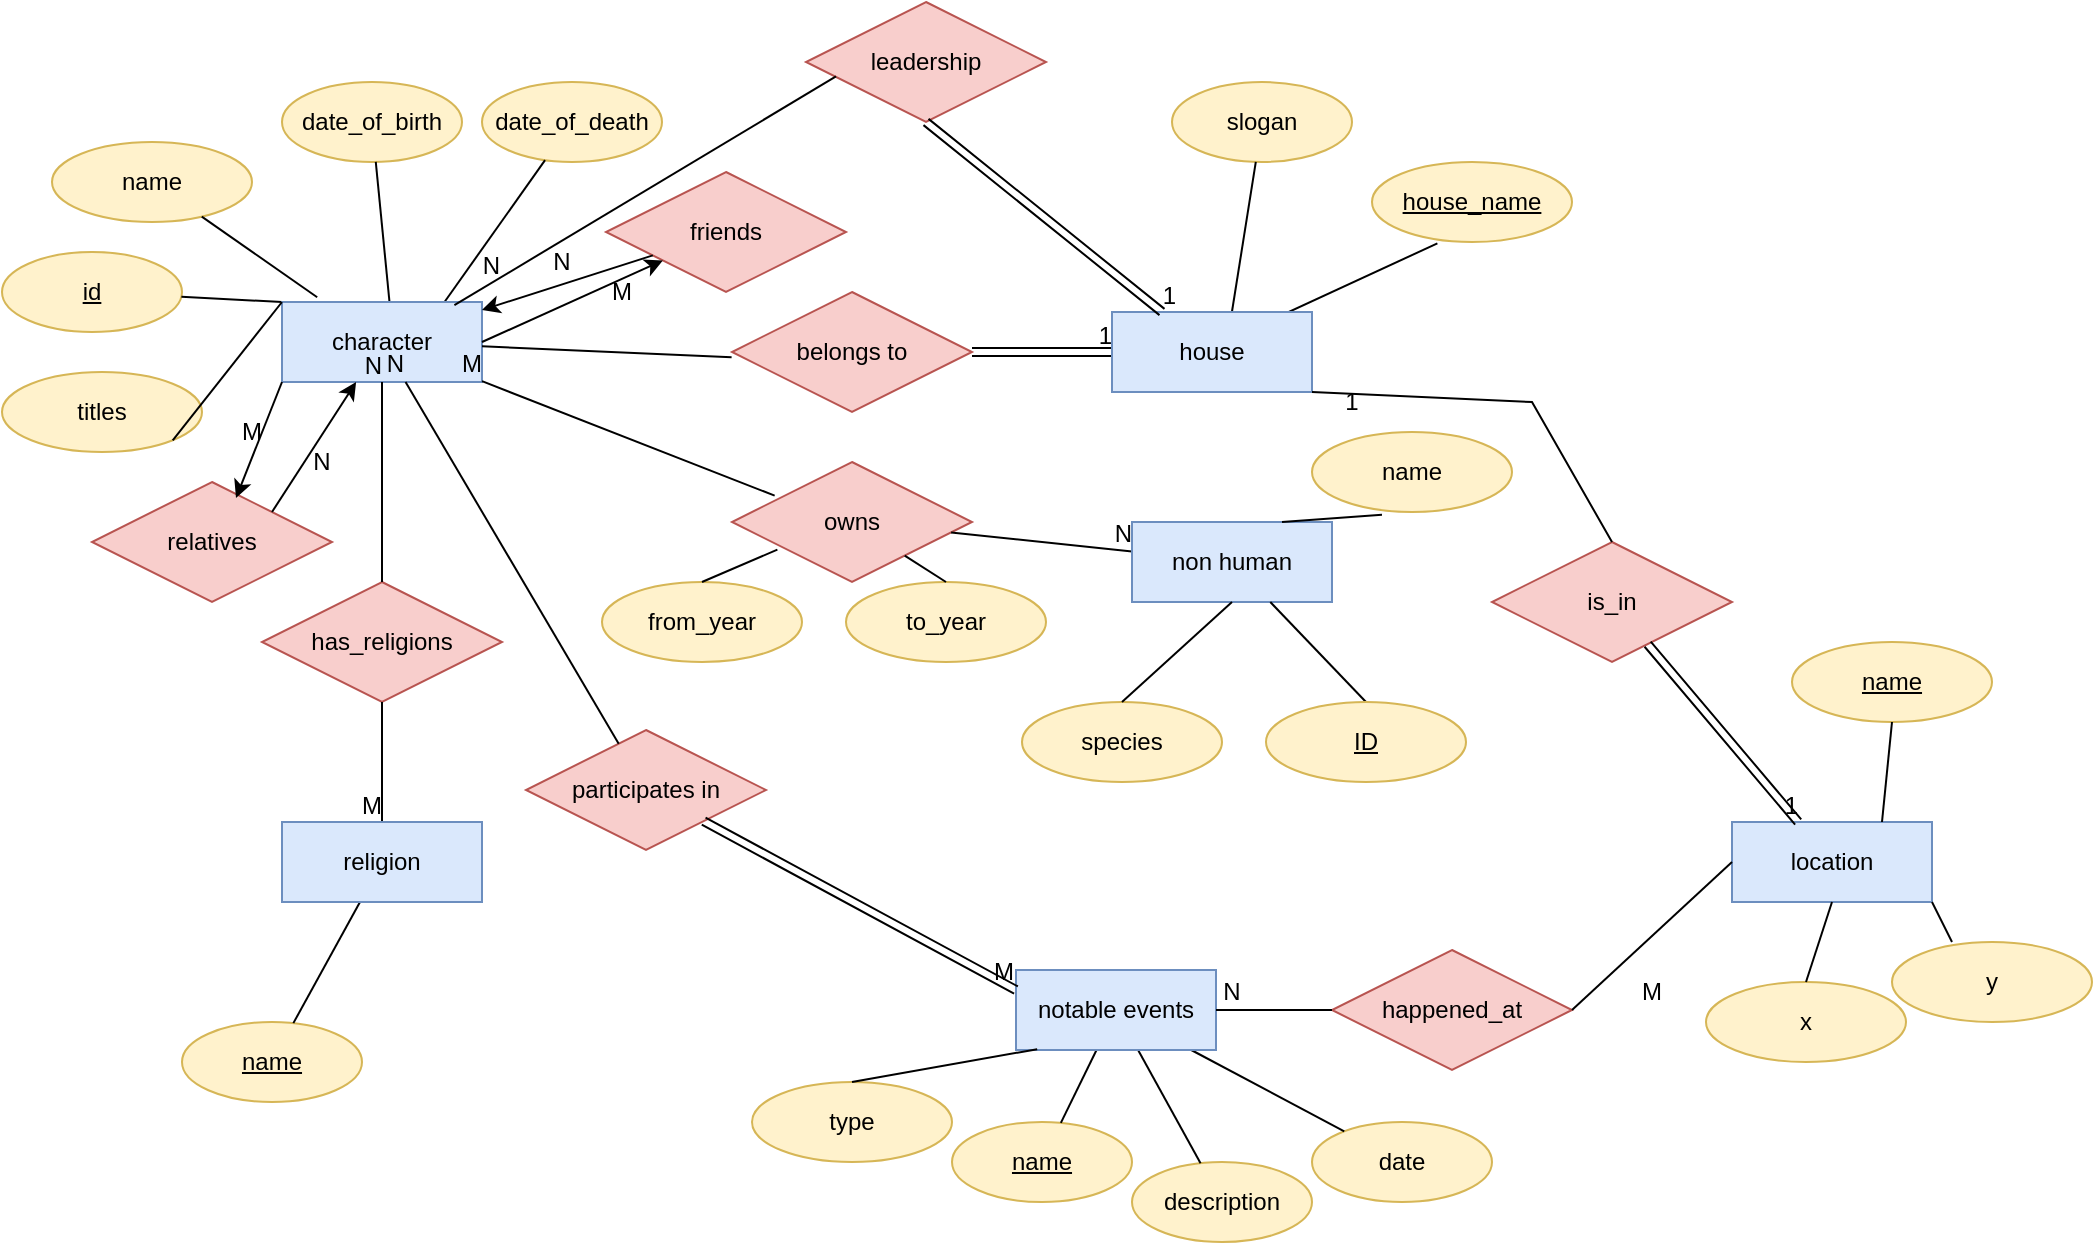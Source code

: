 <mxfile version="15.9.6" type="device"><diagram id="UD-DvMfQ8pbAmmF6pI6Z" name="Page-1"><mxGraphModel dx="2196" dy="783" grid="1" gridSize="10" guides="1" tooltips="1" connect="1" arrows="1" fold="1" page="1" pageScale="1" pageWidth="850" pageHeight="1100" math="0" shadow="0"><root><mxCell id="0"/><mxCell id="1" parent="0"/><mxCell id="YWJLGvoawquDbEngN_da-2" value="date_of_birth" style="ellipse;whiteSpace=wrap;html=1;fontFamily=Helvetica;fillColor=#fff2cc;strokeColor=#d6b656;" parent="1" vertex="1"><mxGeometry x="-15" y="50" width="90" height="40" as="geometry"/></mxCell><mxCell id="YWJLGvoawquDbEngN_da-6" style="edgeStyle=orthogonalEdgeStyle;rounded=0;orthogonalLoop=1;jettySize=auto;html=1;exitX=0.5;exitY=1;exitDx=0;exitDy=0;fontFamily=Helvetica;" parent="1" source="YWJLGvoawquDbEngN_da-2" target="YWJLGvoawquDbEngN_da-2" edge="1"><mxGeometry relative="1" as="geometry"/></mxCell><mxCell id="YWJLGvoawquDbEngN_da-9" value="date_of_death" style="ellipse;whiteSpace=wrap;html=1;fontFamily=Helvetica;fillColor=#fff2cc;strokeColor=#d6b656;" parent="1" vertex="1"><mxGeometry x="85" y="50" width="90" height="40" as="geometry"/></mxCell><mxCell id="YWJLGvoawquDbEngN_da-10" value="&lt;u&gt;id&lt;/u&gt;" style="ellipse;whiteSpace=wrap;html=1;fontFamily=Helvetica;fillColor=#fff2cc;strokeColor=#d6b656;" parent="1" vertex="1"><mxGeometry x="-155" y="135" width="90" height="40" as="geometry"/></mxCell><mxCell id="YWJLGvoawquDbEngN_da-13" value="" style="endArrow=none;html=1;rounded=0;fontFamily=Helvetica;exitX=0;exitY=0;exitDx=0;exitDy=0;" parent="1" target="YWJLGvoawquDbEngN_da-10" edge="1"><mxGeometry width="50" height="50" relative="1" as="geometry"><mxPoint x="-15" y="160" as="sourcePoint"/><mxPoint x="55" y="190" as="targetPoint"/></mxGeometry></mxCell><mxCell id="YWJLGvoawquDbEngN_da-14" value="" style="endArrow=none;html=1;rounded=0;fontFamily=Helvetica;" parent="1" target="YWJLGvoawquDbEngN_da-2" edge="1"><mxGeometry width="50" height="50" relative="1" as="geometry"><mxPoint x="38.75" y="160" as="sourcePoint"/><mxPoint x="445" y="260" as="targetPoint"/></mxGeometry></mxCell><mxCell id="YWJLGvoawquDbEngN_da-16" value="" style="endArrow=none;html=1;rounded=0;fontFamily=Helvetica;" parent="1" target="YWJLGvoawquDbEngN_da-9" edge="1"><mxGeometry width="50" height="50" relative="1" as="geometry"><mxPoint x="66.25" y="160" as="sourcePoint"/><mxPoint x="445" y="260" as="targetPoint"/></mxGeometry></mxCell><mxCell id="YWJLGvoawquDbEngN_da-22" value="slogan" style="ellipse;whiteSpace=wrap;html=1;fontFamily=Helvetica;fillColor=#fff2cc;strokeColor=#d6b656;" parent="1" vertex="1"><mxGeometry x="430" y="50" width="90" height="40" as="geometry"/></mxCell><mxCell id="YWJLGvoawquDbEngN_da-29" value="" style="endArrow=none;html=1;rounded=0;fontFamily=Helvetica;" parent="1" target="YWJLGvoawquDbEngN_da-22" edge="1"><mxGeometry width="50" height="50" relative="1" as="geometry"><mxPoint x="459.167" y="170" as="sourcePoint"/><mxPoint x="450" y="260" as="targetPoint"/></mxGeometry></mxCell><mxCell id="YWJLGvoawquDbEngN_da-30" value="" style="endArrow=none;html=1;rounded=0;fontFamily=Helvetica;entryX=0.327;entryY=1.017;entryDx=0;entryDy=0;entryPerimeter=0;" parent="1" target="rluySjkkJ_AWwtqOgIK2-34" edge="1"><mxGeometry width="50" height="50" relative="1" as="geometry"><mxPoint x="477.5" y="170" as="sourcePoint"/><mxPoint x="591.639" y="87.094" as="targetPoint"/></mxGeometry></mxCell><mxCell id="YWJLGvoawquDbEngN_da-51" value="&lt;u&gt;name&lt;/u&gt;" style="ellipse;whiteSpace=wrap;html=1;fontFamily=Helvetica;fillColor=#fff2cc;strokeColor=#d6b656;" parent="1" vertex="1"><mxGeometry x="-65" y="520" width="90" height="40" as="geometry"/></mxCell><mxCell id="YWJLGvoawquDbEngN_da-55" value="" style="endArrow=none;html=1;rounded=0;fontFamily=Helvetica;" parent="1" source="YWJLGvoawquDbEngN_da-51" target="gy4e5Dt2cYHxYyc8O-OK-28" edge="1"><mxGeometry relative="1" as="geometry"><mxPoint x="205" y="320" as="sourcePoint"/><mxPoint x="25.5" y="510" as="targetPoint"/></mxGeometry></mxCell><mxCell id="YWJLGvoawquDbEngN_da-57" value="has_religions" style="shape=rhombus;perimeter=rhombusPerimeter;whiteSpace=wrap;html=1;align=center;fontFamily=Helvetica;fillColor=#f8cecc;strokeColor=#b85450;" parent="1" vertex="1"><mxGeometry x="-25" y="300" width="120" height="60" as="geometry"/></mxCell><mxCell id="YWJLGvoawquDbEngN_da-63" value="&lt;u&gt;name&lt;/u&gt;" style="ellipse;whiteSpace=wrap;html=1;fontFamily=Helvetica;fillColor=#fff2cc;strokeColor=#d6b656;" parent="1" vertex="1"><mxGeometry x="320" y="570" width="90" height="40" as="geometry"/></mxCell><mxCell id="YWJLGvoawquDbEngN_da-64" value="description" style="ellipse;whiteSpace=wrap;html=1;fontFamily=Helvetica;fillColor=#fff2cc;strokeColor=#d6b656;" parent="1" vertex="1"><mxGeometry x="410" y="590" width="90" height="40" as="geometry"/></mxCell><mxCell id="YWJLGvoawquDbEngN_da-69" value="" style="endArrow=none;html=1;rounded=0;fontFamily=Helvetica;" parent="1" source="YWJLGvoawquDbEngN_da-63" target="gy4e5Dt2cYHxYyc8O-OK-27" edge="1"><mxGeometry relative="1" as="geometry"><mxPoint x="162" y="394" as="sourcePoint"/><mxPoint x="483.471" y="494" as="targetPoint"/></mxGeometry></mxCell><mxCell id="YWJLGvoawquDbEngN_da-71" value="" style="endArrow=none;html=1;rounded=0;fontFamily=Helvetica;" parent="1" source="gy4e5Dt2cYHxYyc8O-OK-27" target="YWJLGvoawquDbEngN_da-64" edge="1"><mxGeometry relative="1" as="geometry"><mxPoint x="518.765" y="494" as="sourcePoint"/><mxPoint x="322" y="394" as="targetPoint"/></mxGeometry></mxCell><mxCell id="YWJLGvoawquDbEngN_da-72" value="participates in" style="shape=rhombus;perimeter=rhombusPerimeter;whiteSpace=wrap;html=1;align=center;fontFamily=Helvetica;fillColor=#f8cecc;strokeColor=#b85450;" parent="1" vertex="1"><mxGeometry x="107" y="374" width="120" height="60" as="geometry"/></mxCell><mxCell id="YWJLGvoawquDbEngN_da-93" value="owns" style="shape=rhombus;perimeter=rhombusPerimeter;whiteSpace=wrap;html=1;align=center;fontFamily=Helvetica;fillColor=#f8cecc;strokeColor=#b85450;" parent="1" vertex="1"><mxGeometry x="210" y="240" width="120" height="60" as="geometry"/></mxCell><mxCell id="YWJLGvoawquDbEngN_da-98" value="" style="endArrow=none;html=1;rounded=0;fontFamily=Helvetica;" parent="1" source="YWJLGvoawquDbEngN_da-93" target="gy4e5Dt2cYHxYyc8O-OK-20" edge="1"><mxGeometry relative="1" as="geometry"><mxPoint x="210" y="360" as="sourcePoint"/><mxPoint x="450" y="285" as="targetPoint"/></mxGeometry></mxCell><mxCell id="YWJLGvoawquDbEngN_da-99" value="N" style="resizable=0;html=1;align=right;verticalAlign=bottom;fontFamily=Helvetica;" parent="YWJLGvoawquDbEngN_da-98" connectable="0" vertex="1"><mxGeometry x="1" relative="1" as="geometry"/></mxCell><mxCell id="3eHQ0_CbwWQ8OytjxxDG-23" value="date" style="ellipse;whiteSpace=wrap;html=1;fontFamily=Helvetica;fillColor=#fff2cc;strokeColor=#d6b656;" parent="1" vertex="1"><mxGeometry x="500" y="570" width="90" height="40" as="geometry"/></mxCell><mxCell id="3eHQ0_CbwWQ8OytjxxDG-24" value="" style="endArrow=none;html=1;rounded=0;fontFamily=Helvetica;" parent="1" source="gy4e5Dt2cYHxYyc8O-OK-27" target="3eHQ0_CbwWQ8OytjxxDG-23" edge="1"><mxGeometry relative="1" as="geometry"><mxPoint x="532" y="491.945" as="sourcePoint"/><mxPoint x="842" y="334" as="targetPoint"/></mxGeometry></mxCell><mxCell id="gy4e5Dt2cYHxYyc8O-OK-6" value="character" style="whiteSpace=wrap;html=1;align=center;fillColor=#dae8fc;strokeColor=#6c8ebf;fontFamily=Helvetica;" parent="1" vertex="1"><mxGeometry x="-15" y="160" width="100" height="40" as="geometry"/></mxCell><mxCell id="gy4e5Dt2cYHxYyc8O-OK-9" value="" style="endArrow=none;html=1;rounded=0;fontFamily=Helvetica;" parent="1" target="gy4e5Dt2cYHxYyc8O-OK-6" edge="1"><mxGeometry relative="1" as="geometry"><mxPoint x="231.341" y="256.829" as="sourcePoint"/><mxPoint x="445" y="360" as="targetPoint"/></mxGeometry></mxCell><mxCell id="gy4e5Dt2cYHxYyc8O-OK-10" value="Μ" style="resizable=0;html=1;align=right;verticalAlign=bottom;fontFamily=Helvetica;" parent="gy4e5Dt2cYHxYyc8O-OK-9" connectable="0" vertex="1"><mxGeometry x="1" relative="1" as="geometry"/></mxCell><mxCell id="gy4e5Dt2cYHxYyc8O-OK-11" value="" style="endArrow=none;html=1;rounded=0;fontFamily=Helvetica;" parent="1" source="YWJLGvoawquDbEngN_da-72" target="gy4e5Dt2cYHxYyc8O-OK-6" edge="1"><mxGeometry relative="1" as="geometry"><mxPoint x="285" y="360" as="sourcePoint"/><mxPoint x="445" y="360" as="targetPoint"/></mxGeometry></mxCell><mxCell id="gy4e5Dt2cYHxYyc8O-OK-12" value="N" style="resizable=0;html=1;align=right;verticalAlign=bottom;fontFamily=Helvetica;" parent="gy4e5Dt2cYHxYyc8O-OK-11" connectable="0" vertex="1"><mxGeometry x="1" relative="1" as="geometry"/></mxCell><mxCell id="gy4e5Dt2cYHxYyc8O-OK-13" value="" style="endArrow=none;html=1;rounded=0;fontFamily=Helvetica;" parent="1" source="YWJLGvoawquDbEngN_da-57" target="gy4e5Dt2cYHxYyc8O-OK-6" edge="1"><mxGeometry relative="1" as="geometry"><mxPoint x="285" y="360" as="sourcePoint"/><mxPoint x="445" y="360" as="targetPoint"/></mxGeometry></mxCell><mxCell id="gy4e5Dt2cYHxYyc8O-OK-14" value="N" style="resizable=0;html=1;align=right;verticalAlign=bottom;fontFamily=Helvetica;" parent="gy4e5Dt2cYHxYyc8O-OK-13" connectable="0" vertex="1"><mxGeometry x="1" relative="1" as="geometry"/></mxCell><mxCell id="gy4e5Dt2cYHxYyc8O-OK-15" value="" style="endArrow=none;html=1;rounded=0;fontFamily=Helvetica;" parent="1" target="gy4e5Dt2cYHxYyc8O-OK-6" edge="1"><mxGeometry relative="1" as="geometry"><mxPoint x="209.8" y="187.6" as="sourcePoint"/><mxPoint x="445" y="360" as="targetPoint"/></mxGeometry></mxCell><mxCell id="gy4e5Dt2cYHxYyc8O-OK-16" value="N" style="resizable=0;html=1;align=right;verticalAlign=bottom;fontFamily=Helvetica;" parent="gy4e5Dt2cYHxYyc8O-OK-15" connectable="0" vertex="1"><mxGeometry x="1" relative="1" as="geometry"><mxPoint x="10" y="-32" as="offset"/></mxGeometry></mxCell><mxCell id="gy4e5Dt2cYHxYyc8O-OK-17" value="" style="shape=link;html=1;rounded=0;fontFamily=Helvetica;" parent="1" edge="1"><mxGeometry relative="1" as="geometry"><mxPoint x="330" y="185" as="sourcePoint"/><mxPoint x="400" y="185" as="targetPoint"/></mxGeometry></mxCell><mxCell id="gy4e5Dt2cYHxYyc8O-OK-18" value="1" style="resizable=0;html=1;align=right;verticalAlign=bottom;fontFamily=Helvetica;" parent="gy4e5Dt2cYHxYyc8O-OK-17" connectable="0" vertex="1"><mxGeometry x="1" relative="1" as="geometry"/></mxCell><mxCell id="gy4e5Dt2cYHxYyc8O-OK-20" value="non human" style="whiteSpace=wrap;html=1;align=center;fillColor=#dae8fc;strokeColor=#6c8ebf;fontFamily=Helvetica;" parent="1" vertex="1"><mxGeometry x="410" y="270" width="100" height="40" as="geometry"/></mxCell><mxCell id="gy4e5Dt2cYHxYyc8O-OK-25" value="" style="endArrow=none;html=1;rounded=0;fontFamily=Helvetica;" parent="1" source="YWJLGvoawquDbEngN_da-57" target="gy4e5Dt2cYHxYyc8O-OK-28" edge="1"><mxGeometry relative="1" as="geometry"><mxPoint x="115" y="360" as="sourcePoint"/><mxPoint x="115" y="450" as="targetPoint"/></mxGeometry></mxCell><mxCell id="gy4e5Dt2cYHxYyc8O-OK-26" value="M" style="resizable=0;html=1;align=right;verticalAlign=bottom;fontFamily=Helvetica;" parent="gy4e5Dt2cYHxYyc8O-OK-25" connectable="0" vertex="1"><mxGeometry x="1" relative="1" as="geometry"/></mxCell><mxCell id="gy4e5Dt2cYHxYyc8O-OK-27" value="notable events" style="whiteSpace=wrap;html=1;align=center;fillColor=#dae8fc;strokeColor=#6c8ebf;fontFamily=Helvetica;" parent="1" vertex="1"><mxGeometry x="352" y="494" width="100" height="40" as="geometry"/></mxCell><mxCell id="gy4e5Dt2cYHxYyc8O-OK-28" value="religion" style="whiteSpace=wrap;html=1;align=center;fillColor=#dae8fc;strokeColor=#6c8ebf;fontFamily=Helvetica;" parent="1" vertex="1"><mxGeometry x="-15" y="420" width="100" height="40" as="geometry"/></mxCell><mxCell id="gy4e5Dt2cYHxYyc8O-OK-35" value="" style="endArrow=none;html=1;rounded=0;entryX=0.5;entryY=1;entryDx=0;entryDy=0;fontFamily=Helvetica;" parent="1" source="gy4e5Dt2cYHxYyc8O-OK-20" target="rluySjkkJ_AWwtqOgIK2-39" edge="1"><mxGeometry relative="1" as="geometry"><mxPoint x="370" y="310" as="sourcePoint"/><mxPoint x="615.747" y="376.6" as="targetPoint"/></mxGeometry></mxCell><mxCell id="rluySjkkJ_AWwtqOgIK2-7" value="" style="shape=link;html=1;rounded=0;entryX=0;entryY=0.25;entryDx=0;entryDy=0;fontFamily=Helvetica;" parent="1" source="YWJLGvoawquDbEngN_da-72" target="gy4e5Dt2cYHxYyc8O-OK-27" edge="1"><mxGeometry relative="1" as="geometry"><mxPoint x="312" y="314" as="sourcePoint"/><mxPoint x="472" y="314" as="targetPoint"/></mxGeometry></mxCell><mxCell id="rluySjkkJ_AWwtqOgIK2-9" value="M" style="resizable=0;html=1;align=right;verticalAlign=bottom;fontFamily=Helvetica;" parent="rluySjkkJ_AWwtqOgIK2-7" connectable="0" vertex="1"><mxGeometry x="1" relative="1" as="geometry"/></mxCell><mxCell id="rluySjkkJ_AWwtqOgIK2-14" value="species" style="ellipse;whiteSpace=wrap;html=1;align=center;fillColor=#fff2cc;strokeColor=#d6b656;fontFamily=Helvetica;" parent="1" vertex="1"><mxGeometry x="355" y="360" width="100" height="40" as="geometry"/></mxCell><mxCell id="rluySjkkJ_AWwtqOgIK2-15" value="name" style="ellipse;whiteSpace=wrap;html=1;align=center;fillColor=#fff2cc;strokeColor=#d6b656;fontFamily=Helvetica;" parent="1" vertex="1"><mxGeometry x="500" y="225" width="100" height="40" as="geometry"/></mxCell><mxCell id="rluySjkkJ_AWwtqOgIK2-25" style="edgeStyle=orthogonalEdgeStyle;rounded=0;orthogonalLoop=1;jettySize=auto;html=1;exitX=0.5;exitY=1;exitDx=0;exitDy=0;fontFamily=Helvetica;" parent="1" source="rluySjkkJ_AWwtqOgIK2-14" target="rluySjkkJ_AWwtqOgIK2-14" edge="1"><mxGeometry relative="1" as="geometry"/></mxCell><mxCell id="rluySjkkJ_AWwtqOgIK2-26" value="" style="endArrow=none;html=1;rounded=0;exitX=0.5;exitY=0;exitDx=0;exitDy=0;entryX=0.5;entryY=1;entryDx=0;entryDy=0;fontFamily=Helvetica;" parent="1" source="rluySjkkJ_AWwtqOgIK2-14" target="gy4e5Dt2cYHxYyc8O-OK-20" edge="1"><mxGeometry relative="1" as="geometry"><mxPoint x="490" y="400" as="sourcePoint"/><mxPoint x="650" y="400" as="targetPoint"/></mxGeometry></mxCell><mxCell id="rluySjkkJ_AWwtqOgIK2-28" value="" style="endArrow=none;html=1;rounded=0;exitX=0.35;exitY=1.033;exitDx=0;exitDy=0;exitPerimeter=0;entryX=0.75;entryY=0;entryDx=0;entryDy=0;fontFamily=Helvetica;" parent="1" source="rluySjkkJ_AWwtqOgIK2-15" target="gy4e5Dt2cYHxYyc8O-OK-20" edge="1"><mxGeometry relative="1" as="geometry"><mxPoint x="490" y="400" as="sourcePoint"/><mxPoint x="650" y="400" as="targetPoint"/></mxGeometry></mxCell><mxCell id="rluySjkkJ_AWwtqOgIK2-32" value="house" style="whiteSpace=wrap;html=1;align=center;fillColor=#dae8fc;strokeColor=#6c8ebf;fontFamily=Helvetica;" parent="1" vertex="1"><mxGeometry x="400" y="165" width="100" height="40" as="geometry"/></mxCell><mxCell id="rluySjkkJ_AWwtqOgIK2-34" value="house_name" style="ellipse;whiteSpace=wrap;html=1;align=center;fontStyle=4;fillColor=#fff2cc;strokeColor=#d6b656;fontFamily=Helvetica;" parent="1" vertex="1"><mxGeometry x="530" y="90" width="100" height="40" as="geometry"/></mxCell><mxCell id="rluySjkkJ_AWwtqOgIK2-39" value="ID" style="ellipse;whiteSpace=wrap;html=1;align=center;fontStyle=4;fillColor=#fff2cc;strokeColor=#d6b656;direction=west;fontFamily=Helvetica;" parent="1" vertex="1"><mxGeometry x="477" y="360" width="100" height="40" as="geometry"/></mxCell><mxCell id="sM84776_gdg_dQjgv_02-1" value="from_year" style="ellipse;whiteSpace=wrap;html=1;align=center;fillColor=#fff2cc;strokeColor=#d6b656;fontFamily=Helvetica;" parent="1" vertex="1"><mxGeometry x="145" y="300" width="100" height="40" as="geometry"/></mxCell><mxCell id="sM84776_gdg_dQjgv_02-2" value="to_year" style="ellipse;whiteSpace=wrap;html=1;align=center;fillColor=#fff2cc;strokeColor=#d6b656;fontFamily=Helvetica;" parent="1" vertex="1"><mxGeometry x="267" y="300" width="100" height="40" as="geometry"/></mxCell><mxCell id="U3EcjYMcGVF2IuM3HnlY-1" value="belongs to" style="shape=rhombus;perimeter=rhombusPerimeter;whiteSpace=wrap;html=1;align=center;fillColor=#f8cecc;strokeColor=#b85450;fontFamily=Helvetica;" parent="1" vertex="1"><mxGeometry x="210" y="155" width="120" height="60" as="geometry"/></mxCell><mxCell id="wAW_deizCLRs3dhGWF5e-1" value="titles" style="ellipse;whiteSpace=wrap;html=1;align=center;fillColor=#fff2cc;strokeColor=#d6b656;fontFamily=Helvetica;" parent="1" vertex="1"><mxGeometry x="-155" y="195" width="100" height="40" as="geometry"/></mxCell><mxCell id="wAW_deizCLRs3dhGWF5e-5" value="" style="endArrow=none;html=1;rounded=0;exitX=1;exitY=1;exitDx=0;exitDy=0;entryX=0;entryY=0;entryDx=0;entryDy=0;fontFamily=Helvetica;" parent="1" source="wAW_deizCLRs3dhGWF5e-1" target="gy4e5Dt2cYHxYyc8O-OK-6" edge="1"><mxGeometry relative="1" as="geometry"><mxPoint x="225" y="330" as="sourcePoint"/><mxPoint x="385" y="330" as="targetPoint"/></mxGeometry></mxCell><mxCell id="wAW_deizCLRs3dhGWF5e-8" value="relatives" style="shape=rhombus;perimeter=rhombusPerimeter;whiteSpace=wrap;html=1;align=center;fillColor=#f8cecc;strokeColor=#b85450;fontFamily=Helvetica;" parent="1" vertex="1"><mxGeometry x="-110" y="250" width="120" height="60" as="geometry"/></mxCell><mxCell id="wAW_deizCLRs3dhGWF5e-10" value="" style="endArrow=classic;html=1;rounded=0;exitX=0;exitY=1;exitDx=0;exitDy=0;entryX=0.6;entryY=0.133;entryDx=0;entryDy=0;entryPerimeter=0;fontFamily=Helvetica;" parent="1" source="gy4e5Dt2cYHxYyc8O-OK-6" target="wAW_deizCLRs3dhGWF5e-8" edge="1"><mxGeometry width="50" height="50" relative="1" as="geometry"><mxPoint x="715" y="350" as="sourcePoint"/><mxPoint x="765" y="300" as="targetPoint"/></mxGeometry></mxCell><mxCell id="wAW_deizCLRs3dhGWF5e-11" value="" style="endArrow=classic;html=1;rounded=0;exitX=1;exitY=0;exitDx=0;exitDy=0;fontFamily=Helvetica;" parent="1" source="wAW_deizCLRs3dhGWF5e-8" target="gy4e5Dt2cYHxYyc8O-OK-6" edge="1"><mxGeometry width="50" height="50" relative="1" as="geometry"><mxPoint x="715" y="350" as="sourcePoint"/><mxPoint x="765" y="300" as="targetPoint"/></mxGeometry></mxCell><mxCell id="wAW_deizCLRs3dhGWF5e-12" value="friends" style="shape=rhombus;perimeter=rhombusPerimeter;whiteSpace=wrap;html=1;align=center;fillColor=#f8cecc;strokeColor=#b85450;fontFamily=Helvetica;" parent="1" vertex="1"><mxGeometry x="147" y="95" width="120" height="60" as="geometry"/></mxCell><mxCell id="wAW_deizCLRs3dhGWF5e-13" value="" style="endArrow=classic;html=1;rounded=0;fontFamily=Helvetica;" parent="1" source="wAW_deizCLRs3dhGWF5e-12" target="gy4e5Dt2cYHxYyc8O-OK-6" edge="1"><mxGeometry width="50" height="50" relative="1" as="geometry"><mxPoint x="-35" y="350" as="sourcePoint"/><mxPoint x="15" y="300" as="targetPoint"/></mxGeometry></mxCell><mxCell id="wAW_deizCLRs3dhGWF5e-14" value="" style="endArrow=classic;html=1;rounded=0;fontFamily=Helvetica;" parent="1" target="wAW_deizCLRs3dhGWF5e-12" edge="1"><mxGeometry width="50" height="50" relative="1" as="geometry"><mxPoint x="85" y="180" as="sourcePoint"/><mxPoint x="15" y="300" as="targetPoint"/></mxGeometry></mxCell><mxCell id="wAW_deizCLRs3dhGWF5e-17" value="type" style="ellipse;whiteSpace=wrap;html=1;align=center;fillColor=#fff2cc;strokeColor=#d6b656;fontFamily=Helvetica;" parent="1" vertex="1"><mxGeometry x="220" y="550" width="100" height="40" as="geometry"/></mxCell><mxCell id="wAW_deizCLRs3dhGWF5e-19" value="" style="endArrow=none;html=1;rounded=0;exitX=0.5;exitY=0;exitDx=0;exitDy=0;entryX=0.106;entryY=0.99;entryDx=0;entryDy=0;entryPerimeter=0;fontFamily=Helvetica;" parent="1" source="wAW_deizCLRs3dhGWF5e-17" target="gy4e5Dt2cYHxYyc8O-OK-27" edge="1"><mxGeometry relative="1" as="geometry"><mxPoint x="312" y="544" as="sourcePoint"/><mxPoint x="432" y="454" as="targetPoint"/></mxGeometry></mxCell><mxCell id="wAW_deizCLRs3dhGWF5e-20" value="leadership" style="shape=rhombus;perimeter=rhombusPerimeter;whiteSpace=wrap;html=1;align=center;fillColor=#f8cecc;strokeColor=#b85450;fontFamily=Helvetica;" parent="1" vertex="1"><mxGeometry x="247" y="10" width="120" height="60" as="geometry"/></mxCell><mxCell id="wAW_deizCLRs3dhGWF5e-25" value="" style="shape=link;html=1;rounded=0;entryX=0.25;entryY=0;entryDx=0;entryDy=0;exitX=0.5;exitY=1;exitDx=0;exitDy=0;fontFamily=Helvetica;" parent="1" source="wAW_deizCLRs3dhGWF5e-20" target="rluySjkkJ_AWwtqOgIK2-32" edge="1"><mxGeometry relative="1" as="geometry"><mxPoint x="170" y="120" as="sourcePoint"/><mxPoint x="330" y="120" as="targetPoint"/></mxGeometry></mxCell><mxCell id="wAW_deizCLRs3dhGWF5e-27" value="1" style="resizable=0;html=1;align=right;verticalAlign=bottom;fontFamily=Helvetica;" parent="wAW_deizCLRs3dhGWF5e-25" connectable="0" vertex="1"><mxGeometry x="1" relative="1" as="geometry"><mxPoint x="7" as="offset"/></mxGeometry></mxCell><mxCell id="wAW_deizCLRs3dhGWF5e-28" value="" style="endArrow=none;html=1;rounded=0;entryX=0.862;entryY=0.04;entryDx=0;entryDy=0;exitX=0.125;exitY=0.62;exitDx=0;exitDy=0;exitPerimeter=0;entryPerimeter=0;fontFamily=Helvetica;" parent="1" source="wAW_deizCLRs3dhGWF5e-20" target="gy4e5Dt2cYHxYyc8O-OK-6" edge="1"><mxGeometry relative="1" as="geometry"><mxPoint x="170" y="120" as="sourcePoint"/><mxPoint x="330" y="120" as="targetPoint"/></mxGeometry></mxCell><mxCell id="wAW_deizCLRs3dhGWF5e-30" value="" style="endArrow=none;html=1;rounded=0;exitX=0.5;exitY=0;exitDx=0;exitDy=0;fontFamily=Helvetica;" parent="1" source="sM84776_gdg_dQjgv_02-1" edge="1"><mxGeometry relative="1" as="geometry"><mxPoint x="165" y="420" as="sourcePoint"/><mxPoint x="232.692" y="283.846" as="targetPoint"/></mxGeometry></mxCell><mxCell id="wAW_deizCLRs3dhGWF5e-31" value="" style="endArrow=none;html=1;rounded=0;entryX=0.5;entryY=0;entryDx=0;entryDy=0;fontFamily=Helvetica;" parent="1" source="YWJLGvoawquDbEngN_da-93" target="sM84776_gdg_dQjgv_02-2" edge="1"><mxGeometry relative="1" as="geometry"><mxPoint x="170" y="420" as="sourcePoint"/><mxPoint x="330" y="420" as="targetPoint"/></mxGeometry></mxCell><mxCell id="wAW_deizCLRs3dhGWF5e-32" value="name" style="ellipse;whiteSpace=wrap;html=1;align=center;fillColor=#fff2cc;strokeColor=#d6b656;fontFamily=Helvetica;" parent="1" vertex="1"><mxGeometry x="-130" y="80" width="100" height="40" as="geometry"/></mxCell><mxCell id="wAW_deizCLRs3dhGWF5e-33" value="" style="endArrow=none;html=1;rounded=0;entryX=0.176;entryY=-0.06;entryDx=0;entryDy=0;entryPerimeter=0;fontFamily=Helvetica;" parent="1" source="wAW_deizCLRs3dhGWF5e-32" target="gy4e5Dt2cYHxYyc8O-OK-6" edge="1"><mxGeometry relative="1" as="geometry"><mxPoint x="170" y="210" as="sourcePoint"/><mxPoint x="330" y="210" as="targetPoint"/></mxGeometry></mxCell><mxCell id="_GD9baS4bJJD5g4Ki1YN-6" value="M" style="text;html=1;strokeColor=none;fillColor=none;align=center;verticalAlign=middle;whiteSpace=wrap;rounded=0;fontFamily=Helvetica;" parent="1" vertex="1"><mxGeometry x="125" y="140" width="60" height="30" as="geometry"/></mxCell><mxCell id="_GD9baS4bJJD5g4Ki1YN-7" value="N" style="text;html=1;strokeColor=none;fillColor=none;align=center;verticalAlign=middle;whiteSpace=wrap;rounded=0;fontFamily=Helvetica;" parent="1" vertex="1"><mxGeometry x="95" y="125" width="60" height="30" as="geometry"/></mxCell><mxCell id="_GD9baS4bJJD5g4Ki1YN-9" value="N" style="text;html=1;strokeColor=none;fillColor=none;align=center;verticalAlign=middle;whiteSpace=wrap;rounded=0;fontFamily=Helvetica;" parent="1" vertex="1"><mxGeometry x="-25" y="225" width="60" height="30" as="geometry"/></mxCell><mxCell id="_GD9baS4bJJD5g4Ki1YN-10" value="M" style="text;html=1;strokeColor=none;fillColor=none;align=center;verticalAlign=middle;whiteSpace=wrap;rounded=0;fontFamily=Helvetica;" parent="1" vertex="1"><mxGeometry x="-60" y="210" width="60" height="30" as="geometry"/></mxCell><mxCell id="otChdWEpuxxTAluMKMk5-2" value="location" style="whiteSpace=wrap;html=1;align=center;fillColor=#dae8fc;strokeColor=#6c8ebf;fontFamily=Helvetica;" parent="1" vertex="1"><mxGeometry x="710" y="420" width="100" height="40" as="geometry"/></mxCell><mxCell id="otChdWEpuxxTAluMKMk5-6" value="is_in" style="shape=rhombus;perimeter=rhombusPerimeter;whiteSpace=wrap;html=1;align=center;fillColor=#f8cecc;strokeColor=#b85450;fontFamily=Helvetica;" parent="1" vertex="1"><mxGeometry x="590" y="280" width="120" height="60" as="geometry"/></mxCell><mxCell id="otChdWEpuxxTAluMKMk5-7" value="" style="endArrow=none;html=1;rounded=0;entryX=0.5;entryY=0;entryDx=0;entryDy=0;exitX=1;exitY=1;exitDx=0;exitDy=0;fontFamily=Helvetica;" parent="1" source="rluySjkkJ_AWwtqOgIK2-32" target="otChdWEpuxxTAluMKMk5-6" edge="1"><mxGeometry relative="1" as="geometry"><mxPoint x="130" y="350" as="sourcePoint"/><mxPoint x="290" y="350" as="targetPoint"/><Array as="points"><mxPoint x="610" y="210"/></Array></mxGeometry></mxCell><mxCell id="otChdWEpuxxTAluMKMk5-10" value="happened_at" style="shape=rhombus;perimeter=rhombusPerimeter;whiteSpace=wrap;html=1;align=center;fillColor=#f8cecc;strokeColor=#b85450;fontFamily=Helvetica;" parent="1" vertex="1"><mxGeometry x="510" y="484" width="120" height="60" as="geometry"/></mxCell><mxCell id="otChdWEpuxxTAluMKMk5-11" value="" style="endArrow=none;html=1;rounded=0;entryX=0;entryY=0.5;entryDx=0;entryDy=0;exitX=1;exitY=0.5;exitDx=0;exitDy=0;fontFamily=Helvetica;" parent="1" source="gy4e5Dt2cYHxYyc8O-OK-27" target="otChdWEpuxxTAluMKMk5-10" edge="1"><mxGeometry relative="1" as="geometry"><mxPoint x="130" y="350" as="sourcePoint"/><mxPoint x="290" y="350" as="targetPoint"/></mxGeometry></mxCell><mxCell id="otChdWEpuxxTAluMKMk5-12" value="" style="endArrow=none;html=1;rounded=0;entryX=0;entryY=0.5;entryDx=0;entryDy=0;exitX=1;exitY=0.5;exitDx=0;exitDy=0;fontFamily=Helvetica;" parent="1" source="otChdWEpuxxTAluMKMk5-10" target="otChdWEpuxxTAluMKMk5-2" edge="1"><mxGeometry relative="1" as="geometry"><mxPoint x="130" y="350" as="sourcePoint"/><mxPoint x="290" y="350" as="targetPoint"/></mxGeometry></mxCell><mxCell id="otChdWEpuxxTAluMKMk5-13" value="name" style="ellipse;whiteSpace=wrap;html=1;align=center;fontStyle=4;fillColor=#fff2cc;strokeColor=#d6b656;fontFamily=Helvetica;" parent="1" vertex="1"><mxGeometry x="740" y="330" width="100" height="40" as="geometry"/></mxCell><mxCell id="otChdWEpuxxTAluMKMk5-14" value="x" style="ellipse;whiteSpace=wrap;html=1;align=center;fontStyle=0;fillColor=#fff2cc;strokeColor=#d6b656;fontFamily=Helvetica;" parent="1" vertex="1"><mxGeometry x="697" y="500" width="100" height="40" as="geometry"/></mxCell><mxCell id="otChdWEpuxxTAluMKMk5-15" value="y" style="ellipse;whiteSpace=wrap;html=1;align=center;fontStyle=0;fillColor=#fff2cc;strokeColor=#d6b656;fontFamily=Helvetica;" parent="1" vertex="1"><mxGeometry x="790" y="480" width="100" height="40" as="geometry"/></mxCell><mxCell id="otChdWEpuxxTAluMKMk5-17" value="" style="endArrow=none;html=1;rounded=0;exitX=0.3;exitY=0;exitDx=0;exitDy=0;exitPerimeter=0;entryX=1;entryY=1;entryDx=0;entryDy=0;fontFamily=Helvetica;" parent="1" source="otChdWEpuxxTAluMKMk5-15" target="otChdWEpuxxTAluMKMk5-2" edge="1"><mxGeometry relative="1" as="geometry"><mxPoint x="780" y="370" as="sourcePoint"/><mxPoint x="940" y="370" as="targetPoint"/></mxGeometry></mxCell><mxCell id="otChdWEpuxxTAluMKMk5-18" value="" style="endArrow=none;html=1;rounded=0;entryX=0.5;entryY=0;entryDx=0;entryDy=0;exitX=0.5;exitY=1;exitDx=0;exitDy=0;fontFamily=Helvetica;" parent="1" source="otChdWEpuxxTAluMKMk5-2" target="otChdWEpuxxTAluMKMk5-14" edge="1"><mxGeometry relative="1" as="geometry"><mxPoint x="780" y="370" as="sourcePoint"/><mxPoint x="940" y="370" as="targetPoint"/></mxGeometry></mxCell><mxCell id="otChdWEpuxxTAluMKMk5-20" value="1" style="text;html=1;strokeColor=none;fillColor=none;align=center;verticalAlign=middle;whiteSpace=wrap;rounded=0;fontFamily=Helvetica;" parent="1" vertex="1"><mxGeometry x="490" y="195" width="60" height="30" as="geometry"/></mxCell><mxCell id="otChdWEpuxxTAluMKMk5-21" value="M" style="text;html=1;strokeColor=none;fillColor=none;align=center;verticalAlign=middle;whiteSpace=wrap;rounded=0;fontFamily=Helvetica;" parent="1" vertex="1"><mxGeometry x="640" y="490" width="60" height="30" as="geometry"/></mxCell><mxCell id="otChdWEpuxxTAluMKMk5-23" value="N" style="text;html=1;strokeColor=none;fillColor=none;align=center;verticalAlign=middle;whiteSpace=wrap;rounded=0;fontFamily=Helvetica;" parent="1" vertex="1"><mxGeometry x="430" y="490" width="60" height="30" as="geometry"/></mxCell><mxCell id="MD1HkhVm8X86ktDUSqom-1" value="" style="shape=link;html=1;rounded=0;fontFamily=Helvetica;" parent="1" source="otChdWEpuxxTAluMKMk5-6" target="otChdWEpuxxTAluMKMk5-2" edge="1"><mxGeometry relative="1" as="geometry"><mxPoint x="320" y="400" as="sourcePoint"/><mxPoint x="480" y="400" as="targetPoint"/></mxGeometry></mxCell><mxCell id="MD1HkhVm8X86ktDUSqom-2" value="1" style="resizable=0;html=1;align=right;verticalAlign=bottom;fontFamily=Helvetica;" parent="MD1HkhVm8X86ktDUSqom-1" connectable="0" vertex="1"><mxGeometry x="1" relative="1" as="geometry"/></mxCell><mxCell id="VwvV2Od7eNGrD7IH1IfL-3" value="" style="endArrow=none;html=1;rounded=0;fontFamily=Helvetica;exitX=0.75;exitY=0;exitDx=0;exitDy=0;entryX=0.5;entryY=1;entryDx=0;entryDy=0;" edge="1" parent="1" source="otChdWEpuxxTAluMKMk5-2" target="otChdWEpuxxTAluMKMk5-13"><mxGeometry width="50" height="50" relative="1" as="geometry"><mxPoint x="380" y="410" as="sourcePoint"/><mxPoint x="430" y="360" as="targetPoint"/></mxGeometry></mxCell></root></mxGraphModel></diagram></mxfile>